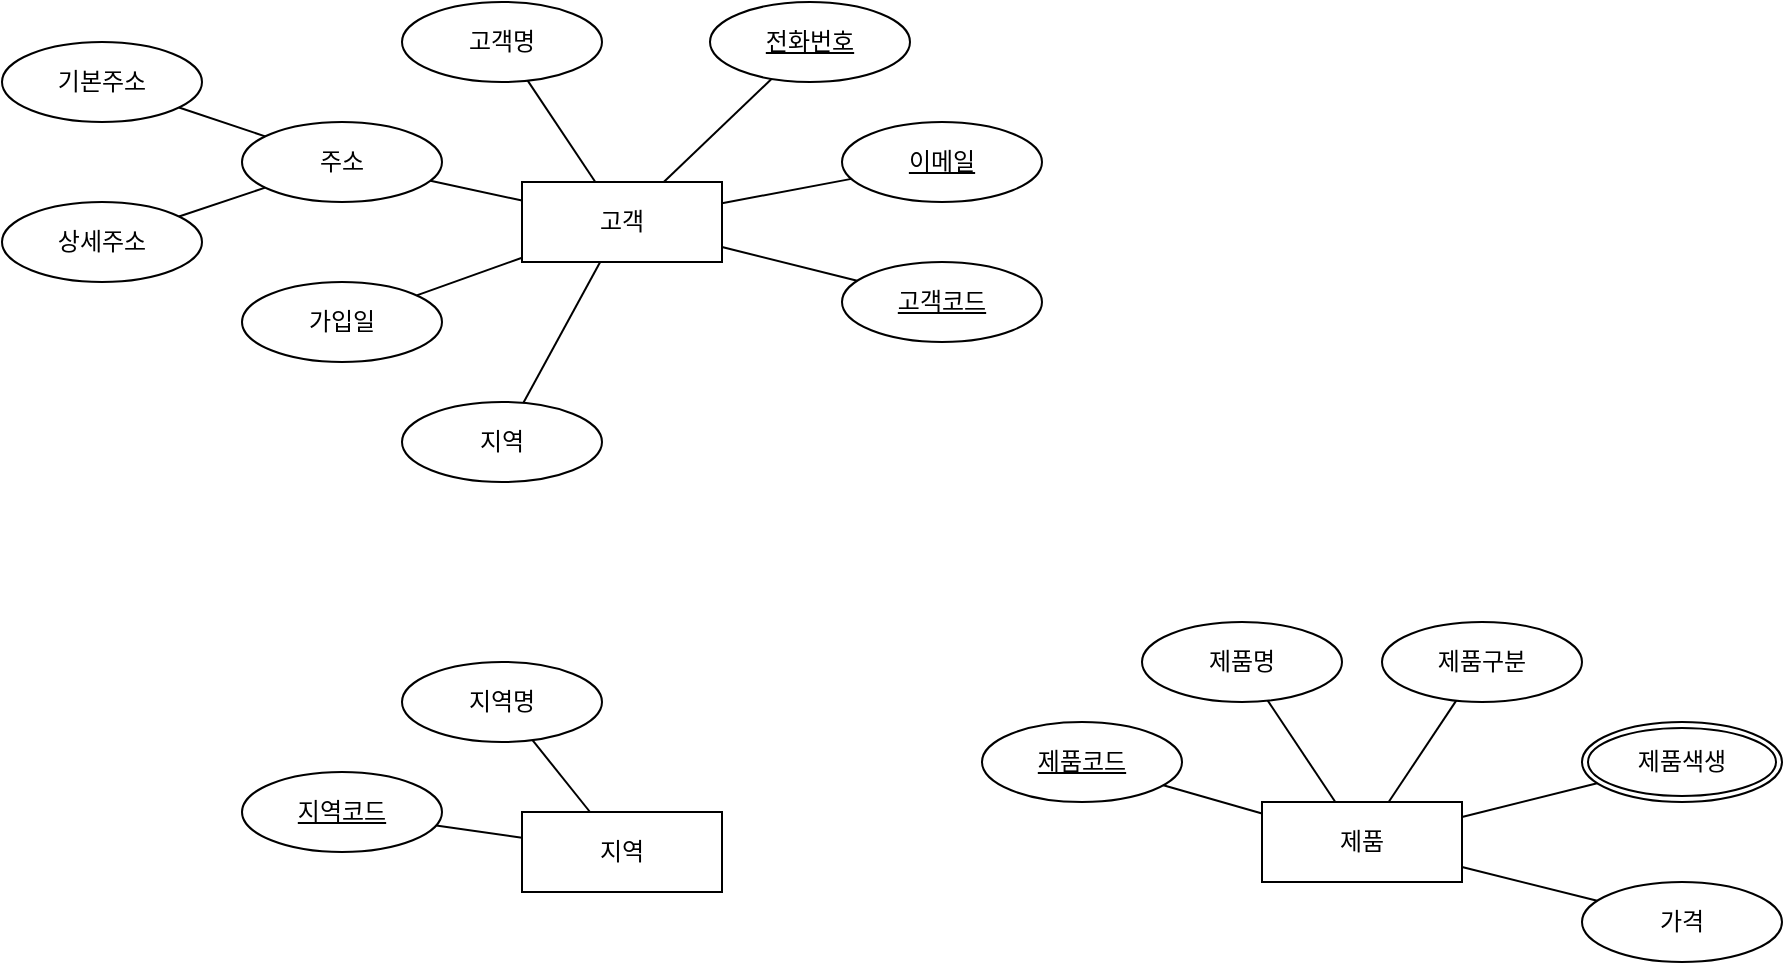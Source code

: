 <mxfile version="28.2.7">
  <diagram name="페이지-1" id="4dpibiQrphXVGG_1To1Z">
    <mxGraphModel dx="787" dy="1120" grid="1" gridSize="10" guides="1" tooltips="1" connect="1" arrows="1" fold="1" page="1" pageScale="1" pageWidth="827" pageHeight="1169" math="0" shadow="0">
      <root>
        <mxCell id="0" />
        <mxCell id="1" parent="0" />
        <mxCell id="Wu-X3HXLKaEp5Js9x2QL-1" value="고객" style="whiteSpace=wrap;html=1;align=center;" vertex="1" parent="1">
          <mxGeometry x="390" y="250" width="100" height="40" as="geometry" />
        </mxCell>
        <mxCell id="Wu-X3HXLKaEp5Js9x2QL-3" value="고객명" style="ellipse;whiteSpace=wrap;html=1;align=center;" vertex="1" parent="1">
          <mxGeometry x="330" y="160" width="100" height="40" as="geometry" />
        </mxCell>
        <mxCell id="Wu-X3HXLKaEp5Js9x2QL-4" value="" style="endArrow=none;html=1;rounded=0;" edge="1" parent="1" source="Wu-X3HXLKaEp5Js9x2QL-3" target="Wu-X3HXLKaEp5Js9x2QL-1">
          <mxGeometry relative="1" as="geometry">
            <mxPoint x="350" y="300" as="sourcePoint" />
            <mxPoint x="510" y="300" as="targetPoint" />
          </mxGeometry>
        </mxCell>
        <mxCell id="Wu-X3HXLKaEp5Js9x2QL-6" value="전화번호" style="ellipse;whiteSpace=wrap;html=1;align=center;fontStyle=4;" vertex="1" parent="1">
          <mxGeometry x="484" y="160" width="100" height="40" as="geometry" />
        </mxCell>
        <mxCell id="Wu-X3HXLKaEp5Js9x2QL-7" value="" style="endArrow=none;html=1;rounded=0;" edge="1" parent="1" source="Wu-X3HXLKaEp5Js9x2QL-6" target="Wu-X3HXLKaEp5Js9x2QL-1">
          <mxGeometry relative="1" as="geometry">
            <mxPoint x="400" y="220" as="sourcePoint" />
            <mxPoint x="460" y="270" as="targetPoint" />
          </mxGeometry>
        </mxCell>
        <mxCell id="Wu-X3HXLKaEp5Js9x2QL-8" value="이메일" style="ellipse;whiteSpace=wrap;html=1;align=center;fontStyle=4;" vertex="1" parent="1">
          <mxGeometry x="550" y="220" width="100" height="40" as="geometry" />
        </mxCell>
        <mxCell id="Wu-X3HXLKaEp5Js9x2QL-9" value="" style="endArrow=none;html=1;rounded=0;" edge="1" parent="1" source="Wu-X3HXLKaEp5Js9x2QL-8" target="Wu-X3HXLKaEp5Js9x2QL-1">
          <mxGeometry relative="1" as="geometry">
            <mxPoint x="564" y="220" as="sourcePoint" />
            <mxPoint x="470" y="270" as="targetPoint" />
          </mxGeometry>
        </mxCell>
        <mxCell id="Wu-X3HXLKaEp5Js9x2QL-10" value="고객코드" style="ellipse;whiteSpace=wrap;html=1;align=center;fontStyle=4;" vertex="1" parent="1">
          <mxGeometry x="550" y="290" width="100" height="40" as="geometry" />
        </mxCell>
        <mxCell id="Wu-X3HXLKaEp5Js9x2QL-11" value="" style="endArrow=none;html=1;rounded=0;" edge="1" parent="1" source="Wu-X3HXLKaEp5Js9x2QL-10" target="Wu-X3HXLKaEp5Js9x2QL-1">
          <mxGeometry relative="1" as="geometry">
            <mxPoint x="570" y="290" as="sourcePoint" />
            <mxPoint x="510" y="320" as="targetPoint" />
          </mxGeometry>
        </mxCell>
        <mxCell id="Wu-X3HXLKaEp5Js9x2QL-12" value="주소" style="ellipse;whiteSpace=wrap;html=1;align=center;" vertex="1" parent="1">
          <mxGeometry x="250" y="220" width="100" height="40" as="geometry" />
        </mxCell>
        <mxCell id="Wu-X3HXLKaEp5Js9x2QL-13" value="기본주소" style="ellipse;whiteSpace=wrap;html=1;align=center;" vertex="1" parent="1">
          <mxGeometry x="130" y="180" width="100" height="40" as="geometry" />
        </mxCell>
        <mxCell id="Wu-X3HXLKaEp5Js9x2QL-15" value="상세주소" style="ellipse;whiteSpace=wrap;html=1;align=center;fontStyle=0" vertex="1" parent="1">
          <mxGeometry x="130" y="260" width="100" height="40" as="geometry" />
        </mxCell>
        <mxCell id="Wu-X3HXLKaEp5Js9x2QL-17" value="" style="endArrow=none;html=1;rounded=0;" edge="1" parent="1" source="Wu-X3HXLKaEp5Js9x2QL-12" target="Wu-X3HXLKaEp5Js9x2QL-1">
          <mxGeometry relative="1" as="geometry">
            <mxPoint x="420" y="210" as="sourcePoint" />
            <mxPoint x="454" y="261" as="targetPoint" />
          </mxGeometry>
        </mxCell>
        <mxCell id="Wu-X3HXLKaEp5Js9x2QL-18" value="" style="endArrow=none;html=1;rounded=0;" edge="1" parent="1" source="Wu-X3HXLKaEp5Js9x2QL-13" target="Wu-X3HXLKaEp5Js9x2QL-12">
          <mxGeometry relative="1" as="geometry">
            <mxPoint x="360" y="250" as="sourcePoint" />
            <mxPoint x="406" y="260" as="targetPoint" />
          </mxGeometry>
        </mxCell>
        <mxCell id="Wu-X3HXLKaEp5Js9x2QL-19" value="" style="endArrow=none;html=1;rounded=0;" edge="1" parent="1" source="Wu-X3HXLKaEp5Js9x2QL-15" target="Wu-X3HXLKaEp5Js9x2QL-12">
          <mxGeometry relative="1" as="geometry">
            <mxPoint x="320" y="250" as="sourcePoint" />
            <mxPoint x="363" y="264" as="targetPoint" />
          </mxGeometry>
        </mxCell>
        <mxCell id="Wu-X3HXLKaEp5Js9x2QL-20" value="가입일" style="ellipse;whiteSpace=wrap;html=1;align=center;" vertex="1" parent="1">
          <mxGeometry x="250" y="300" width="100" height="40" as="geometry" />
        </mxCell>
        <mxCell id="Wu-X3HXLKaEp5Js9x2QL-21" value="" style="endArrow=none;html=1;rounded=0;" edge="1" parent="1" source="Wu-X3HXLKaEp5Js9x2QL-20" target="Wu-X3HXLKaEp5Js9x2QL-1">
          <mxGeometry relative="1" as="geometry">
            <mxPoint x="370" y="250" as="sourcePoint" />
            <mxPoint x="416" y="260" as="targetPoint" />
          </mxGeometry>
        </mxCell>
        <mxCell id="Wu-X3HXLKaEp5Js9x2QL-22" value="지역" style="ellipse;whiteSpace=wrap;html=1;align=center;" vertex="1" parent="1">
          <mxGeometry x="330" y="360" width="100" height="40" as="geometry" />
        </mxCell>
        <mxCell id="Wu-X3HXLKaEp5Js9x2QL-23" value="" style="endArrow=none;html=1;rounded=0;" edge="1" parent="1" source="Wu-X3HXLKaEp5Js9x2QL-22" target="Wu-X3HXLKaEp5Js9x2QL-1">
          <mxGeometry relative="1" as="geometry">
            <mxPoint x="350" y="319" as="sourcePoint" />
            <mxPoint x="403" y="300" as="targetPoint" />
          </mxGeometry>
        </mxCell>
        <mxCell id="Wu-X3HXLKaEp5Js9x2QL-24" value="지역" style="whiteSpace=wrap;html=1;align=center;" vertex="1" parent="1">
          <mxGeometry x="390" y="565" width="100" height="40" as="geometry" />
        </mxCell>
        <mxCell id="Wu-X3HXLKaEp5Js9x2QL-25" value="지역명" style="ellipse;whiteSpace=wrap;html=1;align=center;" vertex="1" parent="1">
          <mxGeometry x="330" y="490" width="100" height="40" as="geometry" />
        </mxCell>
        <mxCell id="Wu-X3HXLKaEp5Js9x2QL-26" value="지역코드" style="ellipse;whiteSpace=wrap;html=1;align=center;fontStyle=4;" vertex="1" parent="1">
          <mxGeometry x="250" y="545" width="100" height="40" as="geometry" />
        </mxCell>
        <mxCell id="Wu-X3HXLKaEp5Js9x2QL-27" value="" style="endArrow=none;html=1;rounded=0;" edge="1" parent="1" source="Wu-X3HXLKaEp5Js9x2QL-24" target="Wu-X3HXLKaEp5Js9x2QL-25">
          <mxGeometry relative="1" as="geometry">
            <mxPoint x="430" y="570" as="sourcePoint" />
            <mxPoint x="468" y="500" as="targetPoint" />
          </mxGeometry>
        </mxCell>
        <mxCell id="Wu-X3HXLKaEp5Js9x2QL-28" value="" style="endArrow=none;html=1;rounded=0;" edge="1" parent="1" source="Wu-X3HXLKaEp5Js9x2QL-24" target="Wu-X3HXLKaEp5Js9x2QL-26">
          <mxGeometry relative="1" as="geometry">
            <mxPoint x="499" y="526" as="sourcePoint" />
            <mxPoint x="470" y="490" as="targetPoint" />
          </mxGeometry>
        </mxCell>
        <mxCell id="Wu-X3HXLKaEp5Js9x2QL-29" value="제품" style="whiteSpace=wrap;html=1;align=center;" vertex="1" parent="1">
          <mxGeometry x="760" y="560" width="100" height="40" as="geometry" />
        </mxCell>
        <mxCell id="Wu-X3HXLKaEp5Js9x2QL-30" value="제품코드" style="ellipse;whiteSpace=wrap;html=1;align=center;fontStyle=4;" vertex="1" parent="1">
          <mxGeometry x="620" y="520" width="100" height="40" as="geometry" />
        </mxCell>
        <mxCell id="Wu-X3HXLKaEp5Js9x2QL-32" value="제품명" style="ellipse;whiteSpace=wrap;html=1;align=center;" vertex="1" parent="1">
          <mxGeometry x="700" y="470" width="100" height="40" as="geometry" />
        </mxCell>
        <mxCell id="Wu-X3HXLKaEp5Js9x2QL-33" value="제품구분" style="ellipse;whiteSpace=wrap;html=1;align=center;" vertex="1" parent="1">
          <mxGeometry x="820" y="470" width="100" height="40" as="geometry" />
        </mxCell>
        <mxCell id="Wu-X3HXLKaEp5Js9x2QL-35" value="제품색생" style="ellipse;shape=doubleEllipse;margin=3;whiteSpace=wrap;html=1;align=center;" vertex="1" parent="1">
          <mxGeometry x="920" y="520" width="100" height="40" as="geometry" />
        </mxCell>
        <mxCell id="Wu-X3HXLKaEp5Js9x2QL-36" value="가격" style="ellipse;whiteSpace=wrap;html=1;align=center;" vertex="1" parent="1">
          <mxGeometry x="920" y="600" width="100" height="40" as="geometry" />
        </mxCell>
        <mxCell id="Wu-X3HXLKaEp5Js9x2QL-37" value="" style="endArrow=none;html=1;rounded=0;fontStyle=1" edge="1" parent="1" source="Wu-X3HXLKaEp5Js9x2QL-29" target="Wu-X3HXLKaEp5Js9x2QL-30">
          <mxGeometry relative="1" as="geometry">
            <mxPoint x="783" y="316" as="sourcePoint" />
            <mxPoint x="740" y="310" as="targetPoint" />
          </mxGeometry>
        </mxCell>
        <mxCell id="Wu-X3HXLKaEp5Js9x2QL-38" value="" style="endArrow=none;html=1;rounded=0;" edge="1" parent="1" source="Wu-X3HXLKaEp5Js9x2QL-29" target="Wu-X3HXLKaEp5Js9x2QL-32">
          <mxGeometry relative="1" as="geometry">
            <mxPoint x="793" y="516" as="sourcePoint" />
            <mxPoint x="750" y="510" as="targetPoint" />
          </mxGeometry>
        </mxCell>
        <mxCell id="Wu-X3HXLKaEp5Js9x2QL-39" value="" style="endArrow=none;html=1;rounded=0;" edge="1" parent="1" source="Wu-X3HXLKaEp5Js9x2QL-29" target="Wu-X3HXLKaEp5Js9x2QL-33">
          <mxGeometry relative="1" as="geometry">
            <mxPoint x="833" y="566" as="sourcePoint" />
            <mxPoint x="790" y="560" as="targetPoint" />
          </mxGeometry>
        </mxCell>
        <mxCell id="Wu-X3HXLKaEp5Js9x2QL-40" value="" style="endArrow=none;html=1;rounded=0;" edge="1" parent="1" source="Wu-X3HXLKaEp5Js9x2QL-35" target="Wu-X3HXLKaEp5Js9x2QL-29">
          <mxGeometry relative="1" as="geometry">
            <mxPoint x="943" y="716" as="sourcePoint" />
            <mxPoint x="900" y="710" as="targetPoint" />
          </mxGeometry>
        </mxCell>
        <mxCell id="Wu-X3HXLKaEp5Js9x2QL-41" value="" style="endArrow=none;html=1;rounded=0;" edge="1" parent="1" source="Wu-X3HXLKaEp5Js9x2QL-36" target="Wu-X3HXLKaEp5Js9x2QL-29">
          <mxGeometry relative="1" as="geometry">
            <mxPoint x="993" y="536" as="sourcePoint" />
            <mxPoint x="950" y="530" as="targetPoint" />
          </mxGeometry>
        </mxCell>
      </root>
    </mxGraphModel>
  </diagram>
</mxfile>
